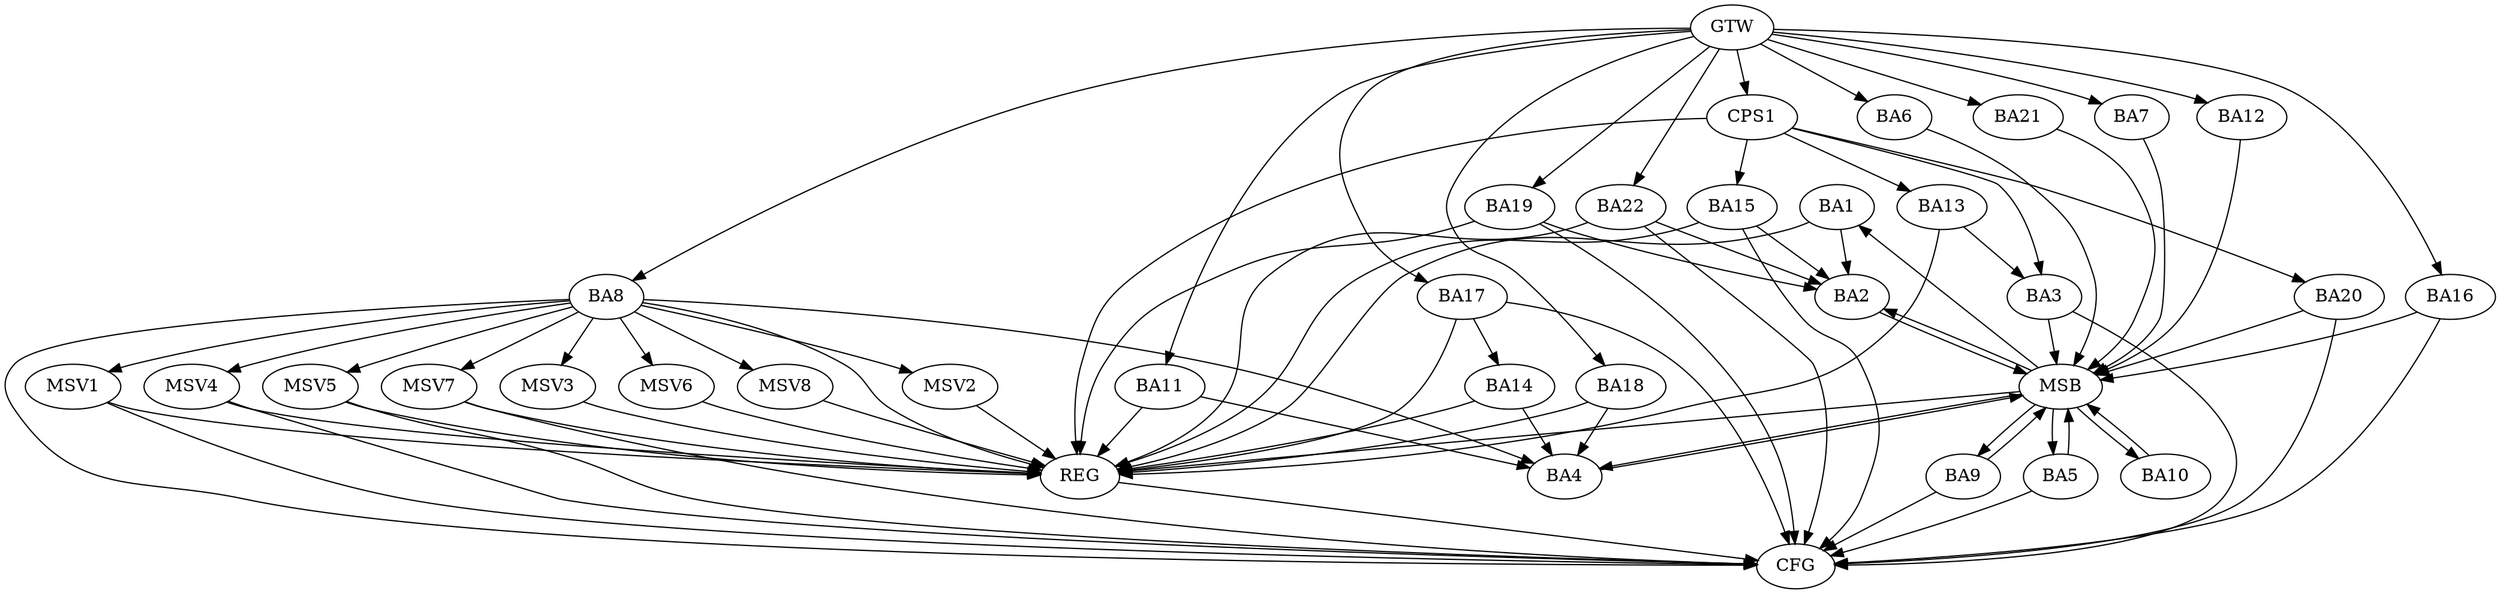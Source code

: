 strict digraph G {
  BA1 [ label="BA1" ];
  BA2 [ label="BA2" ];
  BA3 [ label="BA3" ];
  BA4 [ label="BA4" ];
  BA5 [ label="BA5" ];
  BA6 [ label="BA6" ];
  BA7 [ label="BA7" ];
  BA8 [ label="BA8" ];
  BA9 [ label="BA9" ];
  BA10 [ label="BA10" ];
  BA11 [ label="BA11" ];
  BA12 [ label="BA12" ];
  BA13 [ label="BA13" ];
  BA14 [ label="BA14" ];
  BA15 [ label="BA15" ];
  BA16 [ label="BA16" ];
  BA17 [ label="BA17" ];
  BA18 [ label="BA18" ];
  BA19 [ label="BA19" ];
  BA20 [ label="BA20" ];
  BA21 [ label="BA21" ];
  BA22 [ label="BA22" ];
  CPS1 [ label="CPS1" ];
  GTW [ label="GTW" ];
  REG [ label="REG" ];
  MSB [ label="MSB" ];
  CFG [ label="CFG" ];
  MSV1 [ label="MSV1" ];
  MSV2 [ label="MSV2" ];
  MSV3 [ label="MSV3" ];
  MSV4 [ label="MSV4" ];
  MSV5 [ label="MSV5" ];
  MSV6 [ label="MSV6" ];
  MSV7 [ label="MSV7" ];
  MSV8 [ label="MSV8" ];
  BA1 -> BA2;
  BA8 -> BA4;
  BA11 -> BA4;
  BA13 -> BA3;
  BA14 -> BA4;
  BA15 -> BA2;
  BA17 -> BA14;
  BA18 -> BA4;
  BA19 -> BA2;
  BA22 -> BA2;
  CPS1 -> BA3;
  CPS1 -> BA13;
  CPS1 -> BA15;
  CPS1 -> BA20;
  GTW -> BA6;
  GTW -> BA7;
  GTW -> BA8;
  GTW -> BA11;
  GTW -> BA12;
  GTW -> BA16;
  GTW -> BA17;
  GTW -> BA18;
  GTW -> BA19;
  GTW -> BA21;
  GTW -> BA22;
  GTW -> CPS1;
  BA1 -> REG;
  BA8 -> REG;
  BA11 -> REG;
  BA13 -> REG;
  BA14 -> REG;
  BA15 -> REG;
  BA17 -> REG;
  BA18 -> REG;
  BA19 -> REG;
  BA22 -> REG;
  CPS1 -> REG;
  BA2 -> MSB;
  MSB -> BA1;
  MSB -> REG;
  BA3 -> MSB;
  MSB -> BA2;
  BA4 -> MSB;
  BA5 -> MSB;
  MSB -> BA4;
  BA6 -> MSB;
  BA7 -> MSB;
  BA9 -> MSB;
  BA10 -> MSB;
  MSB -> BA5;
  BA12 -> MSB;
  BA16 -> MSB;
  MSB -> BA10;
  BA20 -> MSB;
  MSB -> BA9;
  BA21 -> MSB;
  BA22 -> CFG;
  BA8 -> CFG;
  BA16 -> CFG;
  BA17 -> CFG;
  BA3 -> CFG;
  BA5 -> CFG;
  BA15 -> CFG;
  BA20 -> CFG;
  BA9 -> CFG;
  BA19 -> CFG;
  REG -> CFG;
  BA8 -> MSV1;
  MSV1 -> REG;
  MSV1 -> CFG;
  BA8 -> MSV2;
  MSV2 -> REG;
  BA8 -> MSV3;
  BA8 -> MSV4;
  MSV3 -> REG;
  MSV4 -> REG;
  MSV4 -> CFG;
  BA8 -> MSV5;
  MSV5 -> REG;
  MSV5 -> CFG;
  BA8 -> MSV6;
  MSV6 -> REG;
  BA8 -> MSV7;
  MSV7 -> REG;
  MSV7 -> CFG;
  BA8 -> MSV8;
  MSV8 -> REG;
}
